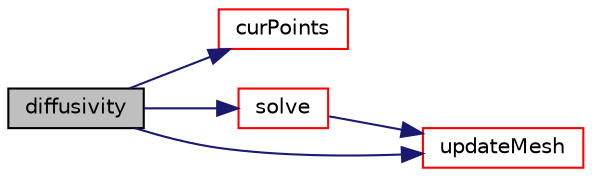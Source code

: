 digraph "diffusivity"
{
  bgcolor="transparent";
  edge [fontname="Helvetica",fontsize="10",labelfontname="Helvetica",labelfontsize="10"];
  node [fontname="Helvetica",fontsize="10",shape=record];
  rankdir="LR";
  Node12 [label="diffusivity",height=0.2,width=0.4,color="black", fillcolor="grey75", style="filled", fontcolor="black"];
  Node12 -> Node13 [color="midnightblue",fontsize="10",style="solid",fontname="Helvetica"];
  Node13 [label="curPoints",height=0.2,width=0.4,color="red",URL="$a24453.html#a1996b85ae62abe724454832e65fdbfa4",tooltip="Return point location obtained from the current motion field. "];
  Node12 -> Node17 [color="midnightblue",fontsize="10",style="solid",fontname="Helvetica"];
  Node17 [label="solve",height=0.2,width=0.4,color="red",URL="$a24453.html#af7d39f0eac0af0ed5785935ac72a1e7d",tooltip="Solve for motion. "];
  Node17 -> Node322 [color="midnightblue",fontsize="10",style="solid",fontname="Helvetica"];
  Node322 [label="updateMesh",height=0.2,width=0.4,color="red",URL="$a24453.html#ad57565956fd4064299f4bd3c4eebb1d4",tooltip="Update topology. "];
  Node12 -> Node322 [color="midnightblue",fontsize="10",style="solid",fontname="Helvetica"];
}
